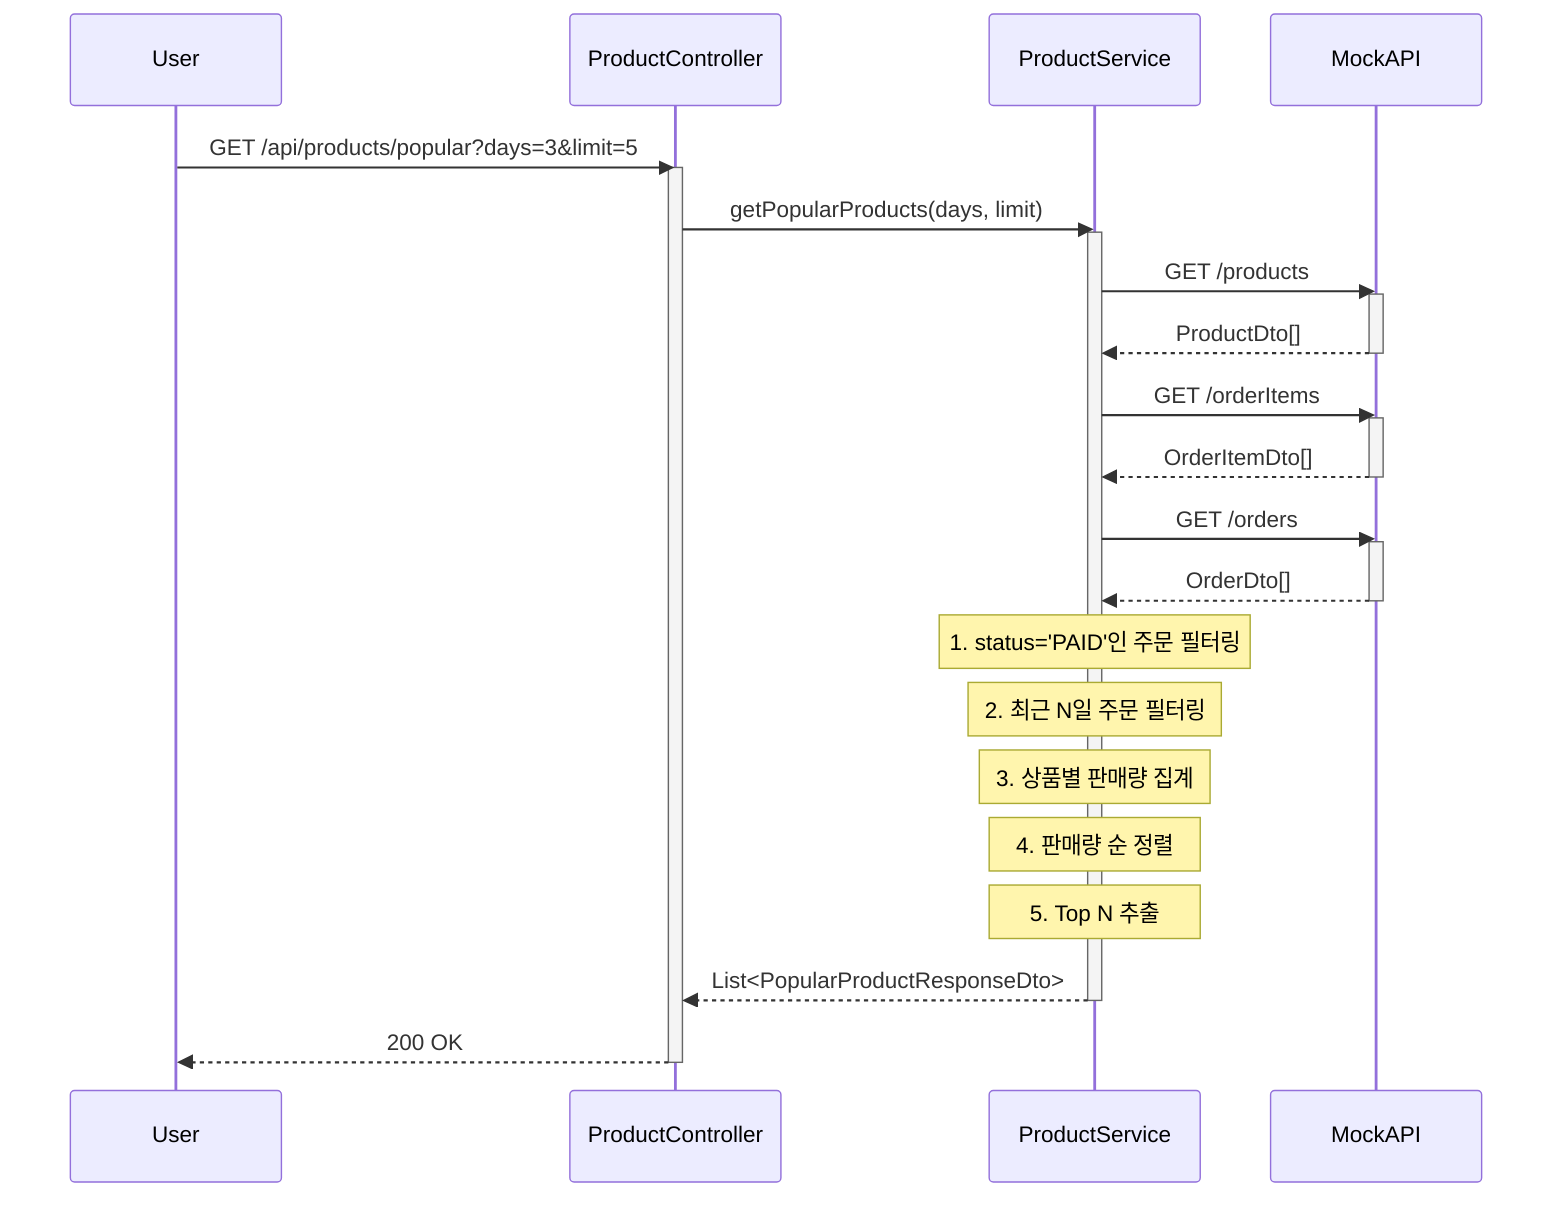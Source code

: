 sequenceDiagram
    participant User
    participant ProductController
    participant ProductService
    participant MockAPI

    User->>ProductController: GET /api/products/popular?days=3&limit=5
    activate ProductController
    ProductController->>ProductService: getPopularProducts(days, limit)
    activate ProductService

    ProductService->>MockAPI: GET /products
    activate MockAPI
    MockAPI-->>ProductService: ProductDto[]
    deactivate MockAPI

    ProductService->>MockAPI: GET /orderItems
    activate MockAPI
    MockAPI-->>ProductService: OrderItemDto[]
    deactivate MockAPI

    ProductService->>MockAPI: GET /orders
    activate MockAPI
    MockAPI-->>ProductService: OrderDto[]
    deactivate MockAPI

    Note over ProductService: 1. status='PAID'인 주문 필터링
    Note over ProductService: 2. 최근 N일 주문 필터링
    Note over ProductService: 3. 상품별 판매량 집계
    Note over ProductService: 4. 판매량 순 정렬
    Note over ProductService: 5. Top N 추출

    ProductService-->>ProductController: List<PopularProductResponseDto>
    deactivate ProductService
    ProductController-->>User: 200 OK
    deactivate ProductController